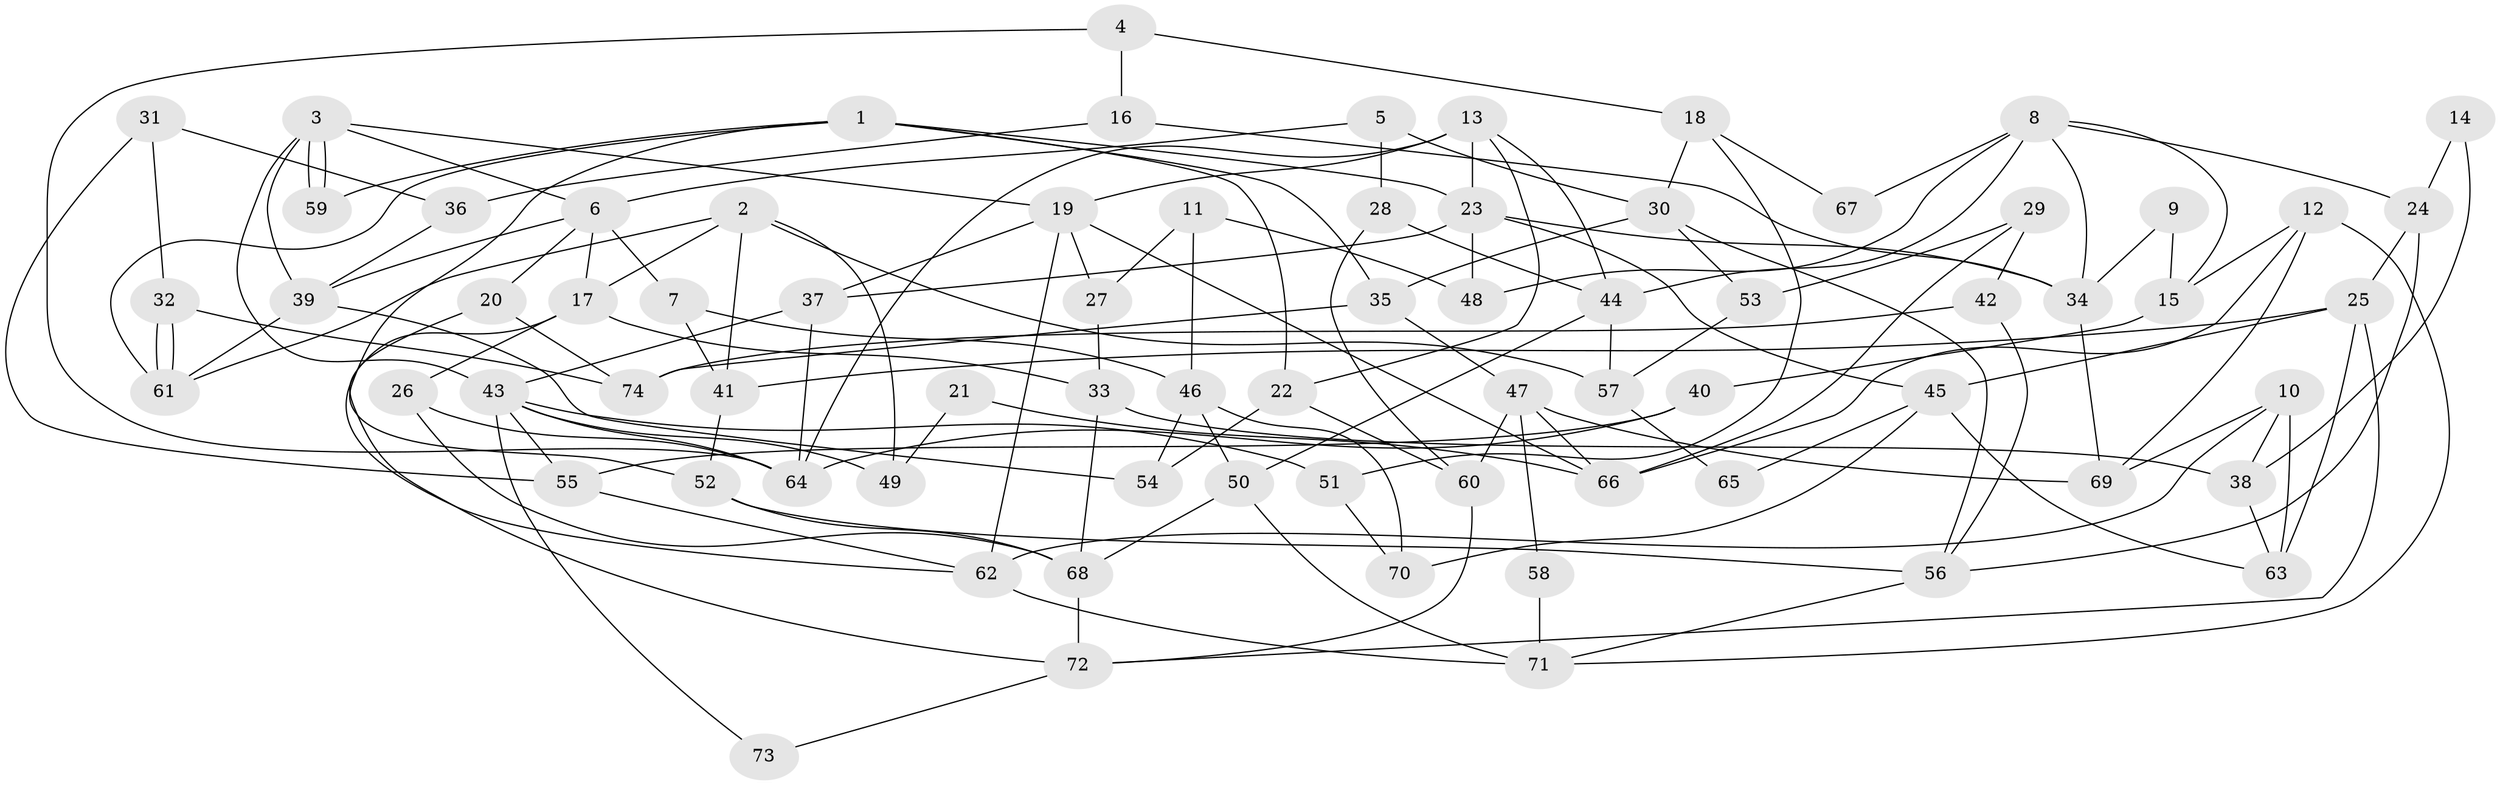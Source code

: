 // Generated by graph-tools (version 1.1) at 2025/50/03/09/25 03:50:10]
// undirected, 74 vertices, 148 edges
graph export_dot {
graph [start="1"]
  node [color=gray90,style=filled];
  1;
  2;
  3;
  4;
  5;
  6;
  7;
  8;
  9;
  10;
  11;
  12;
  13;
  14;
  15;
  16;
  17;
  18;
  19;
  20;
  21;
  22;
  23;
  24;
  25;
  26;
  27;
  28;
  29;
  30;
  31;
  32;
  33;
  34;
  35;
  36;
  37;
  38;
  39;
  40;
  41;
  42;
  43;
  44;
  45;
  46;
  47;
  48;
  49;
  50;
  51;
  52;
  53;
  54;
  55;
  56;
  57;
  58;
  59;
  60;
  61;
  62;
  63;
  64;
  65;
  66;
  67;
  68;
  69;
  70;
  71;
  72;
  73;
  74;
  1 -- 22;
  1 -- 61;
  1 -- 23;
  1 -- 35;
  1 -- 52;
  1 -- 59;
  2 -- 57;
  2 -- 17;
  2 -- 41;
  2 -- 49;
  2 -- 61;
  3 -- 19;
  3 -- 59;
  3 -- 59;
  3 -- 6;
  3 -- 39;
  3 -- 43;
  4 -- 64;
  4 -- 18;
  4 -- 16;
  5 -- 6;
  5 -- 30;
  5 -- 28;
  6 -- 39;
  6 -- 7;
  6 -- 17;
  6 -- 20;
  7 -- 41;
  7 -- 46;
  8 -- 44;
  8 -- 24;
  8 -- 15;
  8 -- 34;
  8 -- 48;
  8 -- 67;
  9 -- 15;
  9 -- 34;
  10 -- 63;
  10 -- 69;
  10 -- 38;
  10 -- 62;
  11 -- 48;
  11 -- 46;
  11 -- 27;
  12 -- 69;
  12 -- 71;
  12 -- 15;
  12 -- 66;
  13 -- 23;
  13 -- 64;
  13 -- 19;
  13 -- 22;
  13 -- 44;
  14 -- 24;
  14 -- 38;
  15 -- 40;
  16 -- 34;
  16 -- 36;
  17 -- 72;
  17 -- 26;
  17 -- 33;
  18 -- 30;
  18 -- 51;
  18 -- 67;
  19 -- 62;
  19 -- 27;
  19 -- 37;
  19 -- 66;
  20 -- 62;
  20 -- 74;
  21 -- 66;
  21 -- 49;
  22 -- 60;
  22 -- 54;
  23 -- 37;
  23 -- 34;
  23 -- 45;
  23 -- 48;
  24 -- 25;
  24 -- 56;
  25 -- 41;
  25 -- 63;
  25 -- 45;
  25 -- 72;
  26 -- 64;
  26 -- 68;
  27 -- 33;
  28 -- 44;
  28 -- 60;
  29 -- 42;
  29 -- 66;
  29 -- 53;
  30 -- 35;
  30 -- 56;
  30 -- 53;
  31 -- 32;
  31 -- 36;
  31 -- 55;
  32 -- 74;
  32 -- 61;
  32 -- 61;
  33 -- 38;
  33 -- 68;
  34 -- 69;
  35 -- 47;
  35 -- 74;
  36 -- 39;
  37 -- 64;
  37 -- 43;
  38 -- 63;
  39 -- 61;
  39 -- 54;
  40 -- 55;
  40 -- 64;
  41 -- 52;
  42 -- 56;
  42 -- 74;
  43 -- 49;
  43 -- 51;
  43 -- 55;
  43 -- 64;
  43 -- 73;
  44 -- 50;
  44 -- 57;
  45 -- 63;
  45 -- 65;
  45 -- 70;
  46 -- 54;
  46 -- 50;
  46 -- 70;
  47 -- 60;
  47 -- 66;
  47 -- 58;
  47 -- 69;
  50 -- 68;
  50 -- 71;
  51 -- 70;
  52 -- 68;
  52 -- 56;
  53 -- 57;
  55 -- 62;
  56 -- 71;
  57 -- 65;
  58 -- 71;
  60 -- 72;
  62 -- 71;
  68 -- 72;
  72 -- 73;
}
